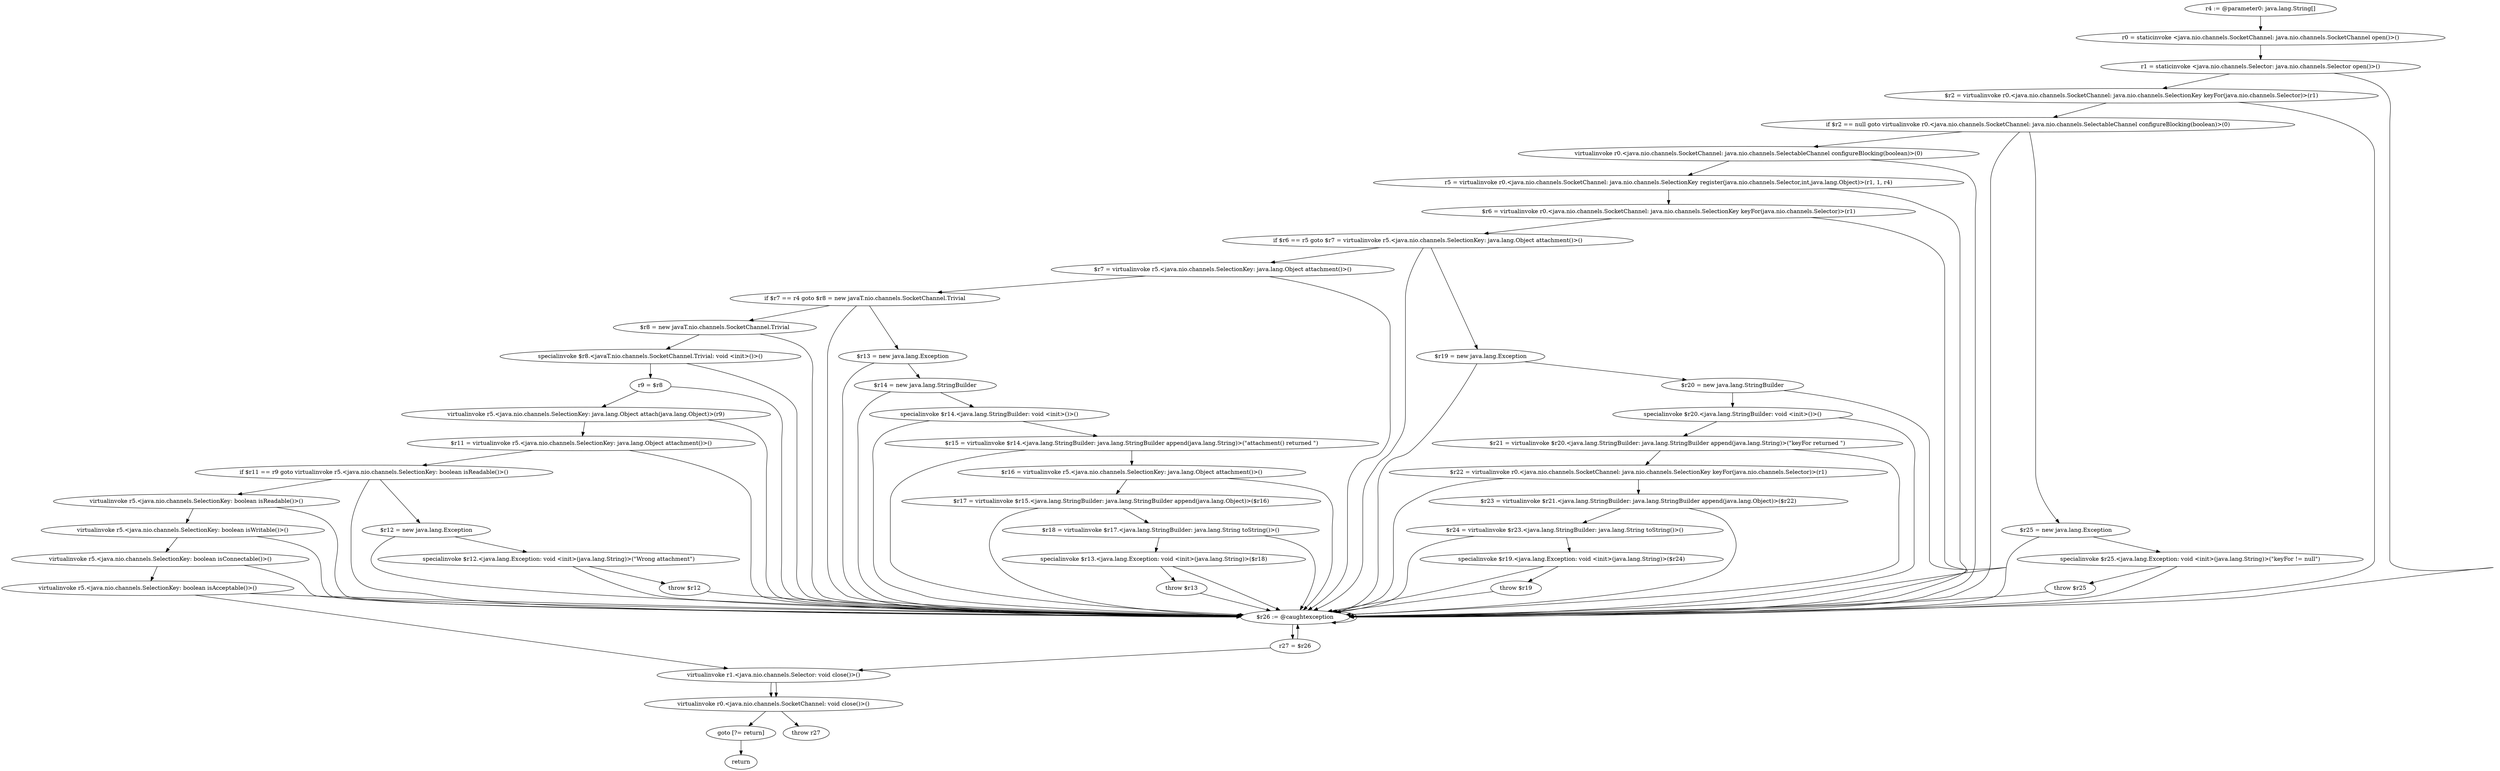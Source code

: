 digraph "unitGraph" {
    "r4 := @parameter0: java.lang.String[]"
    "r0 = staticinvoke <java.nio.channels.SocketChannel: java.nio.channels.SocketChannel open()>()"
    "r1 = staticinvoke <java.nio.channels.Selector: java.nio.channels.Selector open()>()"
    "$r2 = virtualinvoke r0.<java.nio.channels.SocketChannel: java.nio.channels.SelectionKey keyFor(java.nio.channels.Selector)>(r1)"
    "if $r2 == null goto virtualinvoke r0.<java.nio.channels.SocketChannel: java.nio.channels.SelectableChannel configureBlocking(boolean)>(0)"
    "$r25 = new java.lang.Exception"
    "specialinvoke $r25.<java.lang.Exception: void <init>(java.lang.String)>(\"keyFor != null\")"
    "throw $r25"
    "virtualinvoke r0.<java.nio.channels.SocketChannel: java.nio.channels.SelectableChannel configureBlocking(boolean)>(0)"
    "r5 = virtualinvoke r0.<java.nio.channels.SocketChannel: java.nio.channels.SelectionKey register(java.nio.channels.Selector,int,java.lang.Object)>(r1, 1, r4)"
    "$r6 = virtualinvoke r0.<java.nio.channels.SocketChannel: java.nio.channels.SelectionKey keyFor(java.nio.channels.Selector)>(r1)"
    "if $r6 == r5 goto $r7 = virtualinvoke r5.<java.nio.channels.SelectionKey: java.lang.Object attachment()>()"
    "$r19 = new java.lang.Exception"
    "$r20 = new java.lang.StringBuilder"
    "specialinvoke $r20.<java.lang.StringBuilder: void <init>()>()"
    "$r21 = virtualinvoke $r20.<java.lang.StringBuilder: java.lang.StringBuilder append(java.lang.String)>(\"keyFor returned \")"
    "$r22 = virtualinvoke r0.<java.nio.channels.SocketChannel: java.nio.channels.SelectionKey keyFor(java.nio.channels.Selector)>(r1)"
    "$r23 = virtualinvoke $r21.<java.lang.StringBuilder: java.lang.StringBuilder append(java.lang.Object)>($r22)"
    "$r24 = virtualinvoke $r23.<java.lang.StringBuilder: java.lang.String toString()>()"
    "specialinvoke $r19.<java.lang.Exception: void <init>(java.lang.String)>($r24)"
    "throw $r19"
    "$r7 = virtualinvoke r5.<java.nio.channels.SelectionKey: java.lang.Object attachment()>()"
    "if $r7 == r4 goto $r8 = new javaT.nio.channels.SocketChannel.Trivial"
    "$r13 = new java.lang.Exception"
    "$r14 = new java.lang.StringBuilder"
    "specialinvoke $r14.<java.lang.StringBuilder: void <init>()>()"
    "$r15 = virtualinvoke $r14.<java.lang.StringBuilder: java.lang.StringBuilder append(java.lang.String)>(\"attachment() returned \")"
    "$r16 = virtualinvoke r5.<java.nio.channels.SelectionKey: java.lang.Object attachment()>()"
    "$r17 = virtualinvoke $r15.<java.lang.StringBuilder: java.lang.StringBuilder append(java.lang.Object)>($r16)"
    "$r18 = virtualinvoke $r17.<java.lang.StringBuilder: java.lang.String toString()>()"
    "specialinvoke $r13.<java.lang.Exception: void <init>(java.lang.String)>($r18)"
    "throw $r13"
    "$r8 = new javaT.nio.channels.SocketChannel.Trivial"
    "specialinvoke $r8.<javaT.nio.channels.SocketChannel.Trivial: void <init>()>()"
    "r9 = $r8"
    "virtualinvoke r5.<java.nio.channels.SelectionKey: java.lang.Object attach(java.lang.Object)>(r9)"
    "$r11 = virtualinvoke r5.<java.nio.channels.SelectionKey: java.lang.Object attachment()>()"
    "if $r11 == r9 goto virtualinvoke r5.<java.nio.channels.SelectionKey: boolean isReadable()>()"
    "$r12 = new java.lang.Exception"
    "specialinvoke $r12.<java.lang.Exception: void <init>(java.lang.String)>(\"Wrong attachment\")"
    "throw $r12"
    "virtualinvoke r5.<java.nio.channels.SelectionKey: boolean isReadable()>()"
    "virtualinvoke r5.<java.nio.channels.SelectionKey: boolean isWritable()>()"
    "virtualinvoke r5.<java.nio.channels.SelectionKey: boolean isConnectable()>()"
    "virtualinvoke r5.<java.nio.channels.SelectionKey: boolean isAcceptable()>()"
    "virtualinvoke r1.<java.nio.channels.Selector: void close()>()"
    "virtualinvoke r0.<java.nio.channels.SocketChannel: void close()>()"
    "goto [?= return]"
    "$r26 := @caughtexception"
    "r27 = $r26"
    "throw r27"
    "return"
    "r4 := @parameter0: java.lang.String[]"->"r0 = staticinvoke <java.nio.channels.SocketChannel: java.nio.channels.SocketChannel open()>()";
    "r0 = staticinvoke <java.nio.channels.SocketChannel: java.nio.channels.SocketChannel open()>()"->"r1 = staticinvoke <java.nio.channels.Selector: java.nio.channels.Selector open()>()";
    "r1 = staticinvoke <java.nio.channels.Selector: java.nio.channels.Selector open()>()"->"$r2 = virtualinvoke r0.<java.nio.channels.SocketChannel: java.nio.channels.SelectionKey keyFor(java.nio.channels.Selector)>(r1)";
    "r1 = staticinvoke <java.nio.channels.Selector: java.nio.channels.Selector open()>()"->"$r26 := @caughtexception";
    "$r2 = virtualinvoke r0.<java.nio.channels.SocketChannel: java.nio.channels.SelectionKey keyFor(java.nio.channels.Selector)>(r1)"->"if $r2 == null goto virtualinvoke r0.<java.nio.channels.SocketChannel: java.nio.channels.SelectableChannel configureBlocking(boolean)>(0)";
    "$r2 = virtualinvoke r0.<java.nio.channels.SocketChannel: java.nio.channels.SelectionKey keyFor(java.nio.channels.Selector)>(r1)"->"$r26 := @caughtexception";
    "if $r2 == null goto virtualinvoke r0.<java.nio.channels.SocketChannel: java.nio.channels.SelectableChannel configureBlocking(boolean)>(0)"->"$r25 = new java.lang.Exception";
    "if $r2 == null goto virtualinvoke r0.<java.nio.channels.SocketChannel: java.nio.channels.SelectableChannel configureBlocking(boolean)>(0)"->"virtualinvoke r0.<java.nio.channels.SocketChannel: java.nio.channels.SelectableChannel configureBlocking(boolean)>(0)";
    "if $r2 == null goto virtualinvoke r0.<java.nio.channels.SocketChannel: java.nio.channels.SelectableChannel configureBlocking(boolean)>(0)"->"$r26 := @caughtexception";
    "$r25 = new java.lang.Exception"->"specialinvoke $r25.<java.lang.Exception: void <init>(java.lang.String)>(\"keyFor != null\")";
    "$r25 = new java.lang.Exception"->"$r26 := @caughtexception";
    "specialinvoke $r25.<java.lang.Exception: void <init>(java.lang.String)>(\"keyFor != null\")"->"throw $r25";
    "specialinvoke $r25.<java.lang.Exception: void <init>(java.lang.String)>(\"keyFor != null\")"->"$r26 := @caughtexception";
    "throw $r25"->"$r26 := @caughtexception";
    "virtualinvoke r0.<java.nio.channels.SocketChannel: java.nio.channels.SelectableChannel configureBlocking(boolean)>(0)"->"r5 = virtualinvoke r0.<java.nio.channels.SocketChannel: java.nio.channels.SelectionKey register(java.nio.channels.Selector,int,java.lang.Object)>(r1, 1, r4)";
    "virtualinvoke r0.<java.nio.channels.SocketChannel: java.nio.channels.SelectableChannel configureBlocking(boolean)>(0)"->"$r26 := @caughtexception";
    "r5 = virtualinvoke r0.<java.nio.channels.SocketChannel: java.nio.channels.SelectionKey register(java.nio.channels.Selector,int,java.lang.Object)>(r1, 1, r4)"->"$r6 = virtualinvoke r0.<java.nio.channels.SocketChannel: java.nio.channels.SelectionKey keyFor(java.nio.channels.Selector)>(r1)";
    "r5 = virtualinvoke r0.<java.nio.channels.SocketChannel: java.nio.channels.SelectionKey register(java.nio.channels.Selector,int,java.lang.Object)>(r1, 1, r4)"->"$r26 := @caughtexception";
    "$r6 = virtualinvoke r0.<java.nio.channels.SocketChannel: java.nio.channels.SelectionKey keyFor(java.nio.channels.Selector)>(r1)"->"if $r6 == r5 goto $r7 = virtualinvoke r5.<java.nio.channels.SelectionKey: java.lang.Object attachment()>()";
    "$r6 = virtualinvoke r0.<java.nio.channels.SocketChannel: java.nio.channels.SelectionKey keyFor(java.nio.channels.Selector)>(r1)"->"$r26 := @caughtexception";
    "if $r6 == r5 goto $r7 = virtualinvoke r5.<java.nio.channels.SelectionKey: java.lang.Object attachment()>()"->"$r19 = new java.lang.Exception";
    "if $r6 == r5 goto $r7 = virtualinvoke r5.<java.nio.channels.SelectionKey: java.lang.Object attachment()>()"->"$r7 = virtualinvoke r5.<java.nio.channels.SelectionKey: java.lang.Object attachment()>()";
    "if $r6 == r5 goto $r7 = virtualinvoke r5.<java.nio.channels.SelectionKey: java.lang.Object attachment()>()"->"$r26 := @caughtexception";
    "$r19 = new java.lang.Exception"->"$r20 = new java.lang.StringBuilder";
    "$r19 = new java.lang.Exception"->"$r26 := @caughtexception";
    "$r20 = new java.lang.StringBuilder"->"specialinvoke $r20.<java.lang.StringBuilder: void <init>()>()";
    "$r20 = new java.lang.StringBuilder"->"$r26 := @caughtexception";
    "specialinvoke $r20.<java.lang.StringBuilder: void <init>()>()"->"$r21 = virtualinvoke $r20.<java.lang.StringBuilder: java.lang.StringBuilder append(java.lang.String)>(\"keyFor returned \")";
    "specialinvoke $r20.<java.lang.StringBuilder: void <init>()>()"->"$r26 := @caughtexception";
    "$r21 = virtualinvoke $r20.<java.lang.StringBuilder: java.lang.StringBuilder append(java.lang.String)>(\"keyFor returned \")"->"$r22 = virtualinvoke r0.<java.nio.channels.SocketChannel: java.nio.channels.SelectionKey keyFor(java.nio.channels.Selector)>(r1)";
    "$r21 = virtualinvoke $r20.<java.lang.StringBuilder: java.lang.StringBuilder append(java.lang.String)>(\"keyFor returned \")"->"$r26 := @caughtexception";
    "$r22 = virtualinvoke r0.<java.nio.channels.SocketChannel: java.nio.channels.SelectionKey keyFor(java.nio.channels.Selector)>(r1)"->"$r23 = virtualinvoke $r21.<java.lang.StringBuilder: java.lang.StringBuilder append(java.lang.Object)>($r22)";
    "$r22 = virtualinvoke r0.<java.nio.channels.SocketChannel: java.nio.channels.SelectionKey keyFor(java.nio.channels.Selector)>(r1)"->"$r26 := @caughtexception";
    "$r23 = virtualinvoke $r21.<java.lang.StringBuilder: java.lang.StringBuilder append(java.lang.Object)>($r22)"->"$r24 = virtualinvoke $r23.<java.lang.StringBuilder: java.lang.String toString()>()";
    "$r23 = virtualinvoke $r21.<java.lang.StringBuilder: java.lang.StringBuilder append(java.lang.Object)>($r22)"->"$r26 := @caughtexception";
    "$r24 = virtualinvoke $r23.<java.lang.StringBuilder: java.lang.String toString()>()"->"specialinvoke $r19.<java.lang.Exception: void <init>(java.lang.String)>($r24)";
    "$r24 = virtualinvoke $r23.<java.lang.StringBuilder: java.lang.String toString()>()"->"$r26 := @caughtexception";
    "specialinvoke $r19.<java.lang.Exception: void <init>(java.lang.String)>($r24)"->"throw $r19";
    "specialinvoke $r19.<java.lang.Exception: void <init>(java.lang.String)>($r24)"->"$r26 := @caughtexception";
    "throw $r19"->"$r26 := @caughtexception";
    "$r7 = virtualinvoke r5.<java.nio.channels.SelectionKey: java.lang.Object attachment()>()"->"if $r7 == r4 goto $r8 = new javaT.nio.channels.SocketChannel.Trivial";
    "$r7 = virtualinvoke r5.<java.nio.channels.SelectionKey: java.lang.Object attachment()>()"->"$r26 := @caughtexception";
    "if $r7 == r4 goto $r8 = new javaT.nio.channels.SocketChannel.Trivial"->"$r13 = new java.lang.Exception";
    "if $r7 == r4 goto $r8 = new javaT.nio.channels.SocketChannel.Trivial"->"$r8 = new javaT.nio.channels.SocketChannel.Trivial";
    "if $r7 == r4 goto $r8 = new javaT.nio.channels.SocketChannel.Trivial"->"$r26 := @caughtexception";
    "$r13 = new java.lang.Exception"->"$r14 = new java.lang.StringBuilder";
    "$r13 = new java.lang.Exception"->"$r26 := @caughtexception";
    "$r14 = new java.lang.StringBuilder"->"specialinvoke $r14.<java.lang.StringBuilder: void <init>()>()";
    "$r14 = new java.lang.StringBuilder"->"$r26 := @caughtexception";
    "specialinvoke $r14.<java.lang.StringBuilder: void <init>()>()"->"$r15 = virtualinvoke $r14.<java.lang.StringBuilder: java.lang.StringBuilder append(java.lang.String)>(\"attachment() returned \")";
    "specialinvoke $r14.<java.lang.StringBuilder: void <init>()>()"->"$r26 := @caughtexception";
    "$r15 = virtualinvoke $r14.<java.lang.StringBuilder: java.lang.StringBuilder append(java.lang.String)>(\"attachment() returned \")"->"$r16 = virtualinvoke r5.<java.nio.channels.SelectionKey: java.lang.Object attachment()>()";
    "$r15 = virtualinvoke $r14.<java.lang.StringBuilder: java.lang.StringBuilder append(java.lang.String)>(\"attachment() returned \")"->"$r26 := @caughtexception";
    "$r16 = virtualinvoke r5.<java.nio.channels.SelectionKey: java.lang.Object attachment()>()"->"$r17 = virtualinvoke $r15.<java.lang.StringBuilder: java.lang.StringBuilder append(java.lang.Object)>($r16)";
    "$r16 = virtualinvoke r5.<java.nio.channels.SelectionKey: java.lang.Object attachment()>()"->"$r26 := @caughtexception";
    "$r17 = virtualinvoke $r15.<java.lang.StringBuilder: java.lang.StringBuilder append(java.lang.Object)>($r16)"->"$r18 = virtualinvoke $r17.<java.lang.StringBuilder: java.lang.String toString()>()";
    "$r17 = virtualinvoke $r15.<java.lang.StringBuilder: java.lang.StringBuilder append(java.lang.Object)>($r16)"->"$r26 := @caughtexception";
    "$r18 = virtualinvoke $r17.<java.lang.StringBuilder: java.lang.String toString()>()"->"specialinvoke $r13.<java.lang.Exception: void <init>(java.lang.String)>($r18)";
    "$r18 = virtualinvoke $r17.<java.lang.StringBuilder: java.lang.String toString()>()"->"$r26 := @caughtexception";
    "specialinvoke $r13.<java.lang.Exception: void <init>(java.lang.String)>($r18)"->"throw $r13";
    "specialinvoke $r13.<java.lang.Exception: void <init>(java.lang.String)>($r18)"->"$r26 := @caughtexception";
    "throw $r13"->"$r26 := @caughtexception";
    "$r8 = new javaT.nio.channels.SocketChannel.Trivial"->"specialinvoke $r8.<javaT.nio.channels.SocketChannel.Trivial: void <init>()>()";
    "$r8 = new javaT.nio.channels.SocketChannel.Trivial"->"$r26 := @caughtexception";
    "specialinvoke $r8.<javaT.nio.channels.SocketChannel.Trivial: void <init>()>()"->"r9 = $r8";
    "specialinvoke $r8.<javaT.nio.channels.SocketChannel.Trivial: void <init>()>()"->"$r26 := @caughtexception";
    "r9 = $r8"->"virtualinvoke r5.<java.nio.channels.SelectionKey: java.lang.Object attach(java.lang.Object)>(r9)";
    "r9 = $r8"->"$r26 := @caughtexception";
    "virtualinvoke r5.<java.nio.channels.SelectionKey: java.lang.Object attach(java.lang.Object)>(r9)"->"$r11 = virtualinvoke r5.<java.nio.channels.SelectionKey: java.lang.Object attachment()>()";
    "virtualinvoke r5.<java.nio.channels.SelectionKey: java.lang.Object attach(java.lang.Object)>(r9)"->"$r26 := @caughtexception";
    "$r11 = virtualinvoke r5.<java.nio.channels.SelectionKey: java.lang.Object attachment()>()"->"if $r11 == r9 goto virtualinvoke r5.<java.nio.channels.SelectionKey: boolean isReadable()>()";
    "$r11 = virtualinvoke r5.<java.nio.channels.SelectionKey: java.lang.Object attachment()>()"->"$r26 := @caughtexception";
    "if $r11 == r9 goto virtualinvoke r5.<java.nio.channels.SelectionKey: boolean isReadable()>()"->"$r12 = new java.lang.Exception";
    "if $r11 == r9 goto virtualinvoke r5.<java.nio.channels.SelectionKey: boolean isReadable()>()"->"virtualinvoke r5.<java.nio.channels.SelectionKey: boolean isReadable()>()";
    "if $r11 == r9 goto virtualinvoke r5.<java.nio.channels.SelectionKey: boolean isReadable()>()"->"$r26 := @caughtexception";
    "$r12 = new java.lang.Exception"->"specialinvoke $r12.<java.lang.Exception: void <init>(java.lang.String)>(\"Wrong attachment\")";
    "$r12 = new java.lang.Exception"->"$r26 := @caughtexception";
    "specialinvoke $r12.<java.lang.Exception: void <init>(java.lang.String)>(\"Wrong attachment\")"->"throw $r12";
    "specialinvoke $r12.<java.lang.Exception: void <init>(java.lang.String)>(\"Wrong attachment\")"->"$r26 := @caughtexception";
    "throw $r12"->"$r26 := @caughtexception";
    "virtualinvoke r5.<java.nio.channels.SelectionKey: boolean isReadable()>()"->"virtualinvoke r5.<java.nio.channels.SelectionKey: boolean isWritable()>()";
    "virtualinvoke r5.<java.nio.channels.SelectionKey: boolean isReadable()>()"->"$r26 := @caughtexception";
    "virtualinvoke r5.<java.nio.channels.SelectionKey: boolean isWritable()>()"->"virtualinvoke r5.<java.nio.channels.SelectionKey: boolean isConnectable()>()";
    "virtualinvoke r5.<java.nio.channels.SelectionKey: boolean isWritable()>()"->"$r26 := @caughtexception";
    "virtualinvoke r5.<java.nio.channels.SelectionKey: boolean isConnectable()>()"->"virtualinvoke r5.<java.nio.channels.SelectionKey: boolean isAcceptable()>()";
    "virtualinvoke r5.<java.nio.channels.SelectionKey: boolean isConnectable()>()"->"$r26 := @caughtexception";
    "virtualinvoke r5.<java.nio.channels.SelectionKey: boolean isAcceptable()>()"->"virtualinvoke r1.<java.nio.channels.Selector: void close()>()";
    "virtualinvoke r5.<java.nio.channels.SelectionKey: boolean isAcceptable()>()"->"$r26 := @caughtexception";
    "virtualinvoke r1.<java.nio.channels.Selector: void close()>()"->"virtualinvoke r0.<java.nio.channels.SocketChannel: void close()>()";
    "virtualinvoke r0.<java.nio.channels.SocketChannel: void close()>()"->"goto [?= return]";
    "goto [?= return]"->"return";
    "$r26 := @caughtexception"->"r27 = $r26";
    "$r26 := @caughtexception"->"$r26 := @caughtexception";
    "r27 = $r26"->"virtualinvoke r1.<java.nio.channels.Selector: void close()>()";
    "r27 = $r26"->"$r26 := @caughtexception";
    "virtualinvoke r1.<java.nio.channels.Selector: void close()>()"->"virtualinvoke r0.<java.nio.channels.SocketChannel: void close()>()";
    "virtualinvoke r0.<java.nio.channels.SocketChannel: void close()>()"->"throw r27";
}
